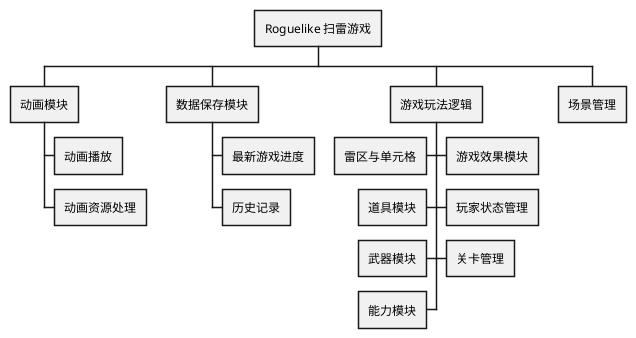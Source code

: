 ﻿@startwbs

* Roguelike 扫雷游戏

** 动画模块
*** 动画播放
*** 动画资源处理

** 数据保存模块
*** 最新游戏进度
*** 历史记录

** 游戏玩法逻辑
***< 雷区与单元格
***< 道具模块
***< 武器模块
***< 能力模块
*** 游戏效果模块
*** 玩家状态管理
*** 关卡管理

** 场景管理

@endwbs